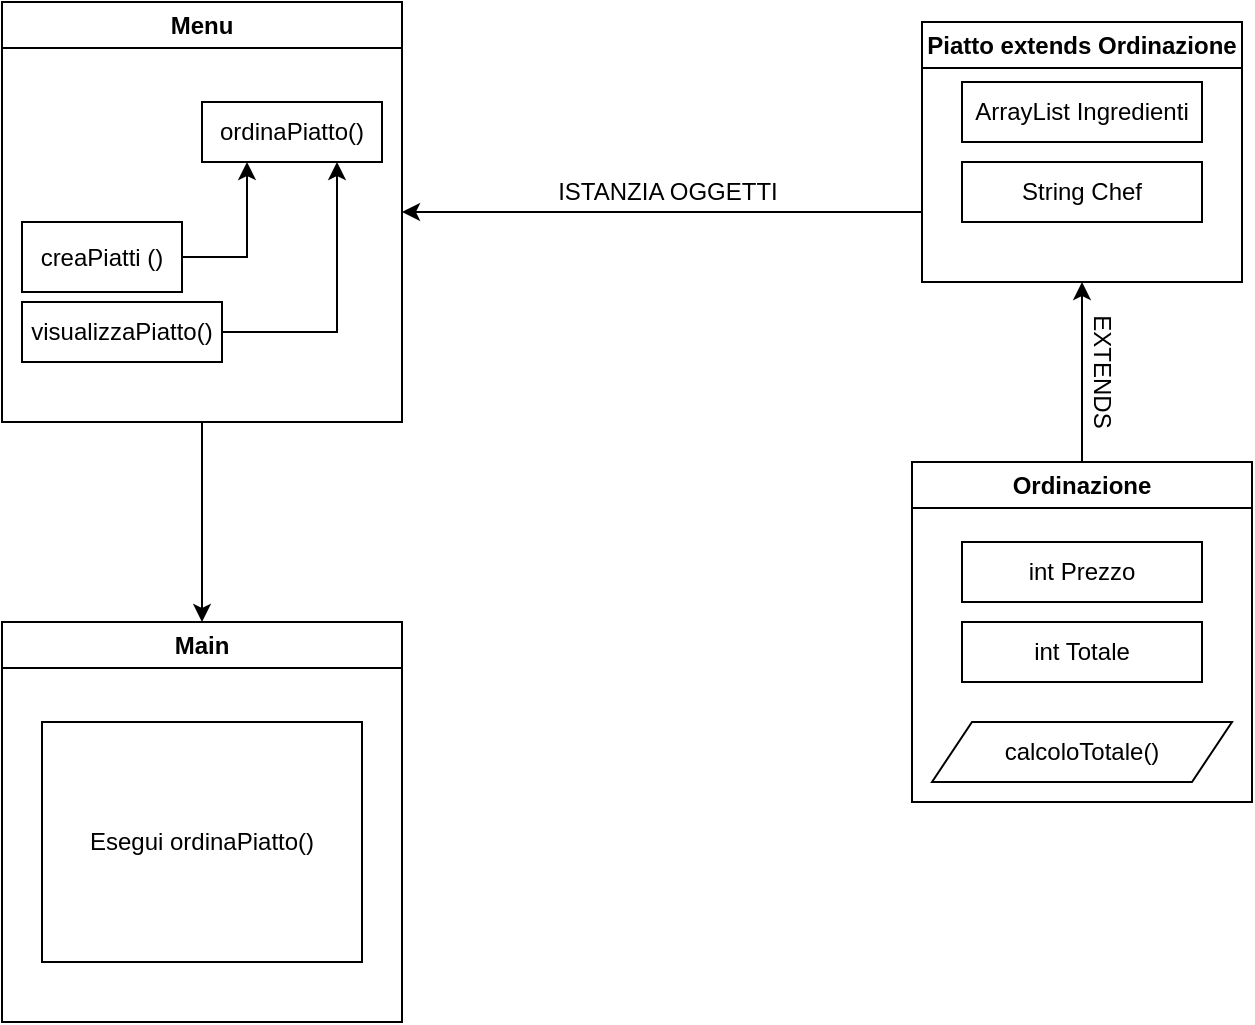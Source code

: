 <mxfile version="21.0.2" type="github">
  <diagram name="Pagina-1" id="Wvod2aN-stlIAWXuh_pl">
    <mxGraphModel dx="1393" dy="758" grid="1" gridSize="10" guides="1" tooltips="1" connect="1" arrows="1" fold="1" page="1" pageScale="1" pageWidth="827" pageHeight="1169" math="0" shadow="0">
      <root>
        <mxCell id="0" />
        <mxCell id="1" parent="0" />
        <mxCell id="U1h9MRZBQ17G50Z_o61W-23" style="edgeStyle=orthogonalEdgeStyle;rounded=0;orthogonalLoop=1;jettySize=auto;html=1;exitX=0.5;exitY=1;exitDx=0;exitDy=0;entryX=0.5;entryY=0;entryDx=0;entryDy=0;" edge="1" parent="1" source="U1h9MRZBQ17G50Z_o61W-1" target="U1h9MRZBQ17G50Z_o61W-22">
          <mxGeometry relative="1" as="geometry" />
        </mxCell>
        <mxCell id="U1h9MRZBQ17G50Z_o61W-1" value="Menu" style="swimlane;whiteSpace=wrap;html=1;startSize=23;" vertex="1" parent="1">
          <mxGeometry x="90" y="50" width="200" height="210" as="geometry" />
        </mxCell>
        <mxCell id="U1h9MRZBQ17G50Z_o61W-31" style="edgeStyle=orthogonalEdgeStyle;rounded=0;orthogonalLoop=1;jettySize=auto;html=1;exitX=1;exitY=0.5;exitDx=0;exitDy=0;entryX=0.25;entryY=1;entryDx=0;entryDy=0;" edge="1" parent="U1h9MRZBQ17G50Z_o61W-1" source="U1h9MRZBQ17G50Z_o61W-19" target="U1h9MRZBQ17G50Z_o61W-20">
          <mxGeometry relative="1" as="geometry" />
        </mxCell>
        <mxCell id="U1h9MRZBQ17G50Z_o61W-19" value="creaPiatti ()" style="whiteSpace=wrap;html=1;" vertex="1" parent="U1h9MRZBQ17G50Z_o61W-1">
          <mxGeometry x="10" y="110" width="80" height="35" as="geometry" />
        </mxCell>
        <mxCell id="U1h9MRZBQ17G50Z_o61W-20" value="ordinaPiatto()" style="rounded=0;whiteSpace=wrap;html=1;" vertex="1" parent="U1h9MRZBQ17G50Z_o61W-1">
          <mxGeometry x="100" y="50" width="90" height="30" as="geometry" />
        </mxCell>
        <mxCell id="U1h9MRZBQ17G50Z_o61W-32" style="edgeStyle=orthogonalEdgeStyle;rounded=0;orthogonalLoop=1;jettySize=auto;html=1;exitX=1;exitY=0.5;exitDx=0;exitDy=0;entryX=0.75;entryY=1;entryDx=0;entryDy=0;" edge="1" parent="U1h9MRZBQ17G50Z_o61W-1" source="U1h9MRZBQ17G50Z_o61W-30" target="U1h9MRZBQ17G50Z_o61W-20">
          <mxGeometry relative="1" as="geometry" />
        </mxCell>
        <mxCell id="U1h9MRZBQ17G50Z_o61W-30" value="visualizzaPiatto()" style="rounded=0;whiteSpace=wrap;html=1;" vertex="1" parent="U1h9MRZBQ17G50Z_o61W-1">
          <mxGeometry x="10" y="150" width="100" height="30" as="geometry" />
        </mxCell>
        <mxCell id="U1h9MRZBQ17G50Z_o61W-16" style="edgeStyle=orthogonalEdgeStyle;rounded=0;orthogonalLoop=1;jettySize=auto;html=1;exitX=0;exitY=0.5;exitDx=0;exitDy=0;entryX=1;entryY=0.5;entryDx=0;entryDy=0;" edge="1" parent="1" source="U1h9MRZBQ17G50Z_o61W-2" target="U1h9MRZBQ17G50Z_o61W-1">
          <mxGeometry relative="1" as="geometry">
            <Array as="points">
              <mxPoint x="550" y="155" />
            </Array>
          </mxGeometry>
        </mxCell>
        <mxCell id="U1h9MRZBQ17G50Z_o61W-2" value="Piatto extends Ordinazione" style="swimlane;whiteSpace=wrap;html=1;" vertex="1" parent="1">
          <mxGeometry x="550" y="60" width="160" height="130" as="geometry" />
        </mxCell>
        <mxCell id="U1h9MRZBQ17G50Z_o61W-8" value="ArrayList Ingredienti" style="whiteSpace=wrap;html=1;" vertex="1" parent="U1h9MRZBQ17G50Z_o61W-2">
          <mxGeometry x="20" y="30" width="120" height="30" as="geometry" />
        </mxCell>
        <mxCell id="U1h9MRZBQ17G50Z_o61W-10" value="String Chef" style="whiteSpace=wrap;html=1;" vertex="1" parent="U1h9MRZBQ17G50Z_o61W-2">
          <mxGeometry x="20" y="70" width="120" height="30" as="geometry" />
        </mxCell>
        <mxCell id="U1h9MRZBQ17G50Z_o61W-25" style="edgeStyle=orthogonalEdgeStyle;rounded=0;orthogonalLoop=1;jettySize=auto;html=1;exitX=0.5;exitY=0;exitDx=0;exitDy=0;entryX=0.5;entryY=1;entryDx=0;entryDy=0;" edge="1" parent="1" source="U1h9MRZBQ17G50Z_o61W-3" target="U1h9MRZBQ17G50Z_o61W-2">
          <mxGeometry relative="1" as="geometry" />
        </mxCell>
        <mxCell id="U1h9MRZBQ17G50Z_o61W-3" value="Ordinazione" style="swimlane;whiteSpace=wrap;html=1;" vertex="1" parent="1">
          <mxGeometry x="545" y="280" width="170" height="170" as="geometry" />
        </mxCell>
        <mxCell id="U1h9MRZBQ17G50Z_o61W-11" value="int Prezzo" style="whiteSpace=wrap;html=1;" vertex="1" parent="U1h9MRZBQ17G50Z_o61W-3">
          <mxGeometry x="25" y="40" width="120" height="30" as="geometry" />
        </mxCell>
        <mxCell id="U1h9MRZBQ17G50Z_o61W-13" value="calcoloTotale()" style="shape=parallelogram;perimeter=parallelogramPerimeter;whiteSpace=wrap;html=1;fixedSize=1;" vertex="1" parent="U1h9MRZBQ17G50Z_o61W-3">
          <mxGeometry x="10" y="130" width="150" height="30" as="geometry" />
        </mxCell>
        <mxCell id="U1h9MRZBQ17G50Z_o61W-29" value="int Totale" style="whiteSpace=wrap;html=1;" vertex="1" parent="U1h9MRZBQ17G50Z_o61W-3">
          <mxGeometry x="25" y="80" width="120" height="30" as="geometry" />
        </mxCell>
        <mxCell id="U1h9MRZBQ17G50Z_o61W-17" value="EXTENDS" style="text;html=1;strokeColor=none;fillColor=none;align=center;verticalAlign=middle;whiteSpace=wrap;rounded=0;rotation=90;" vertex="1" parent="1">
          <mxGeometry x="610" y="220" width="60" height="30" as="geometry" />
        </mxCell>
        <mxCell id="U1h9MRZBQ17G50Z_o61W-18" value="ISTANZIA OGGETTI" style="text;html=1;strokeColor=none;fillColor=none;align=center;verticalAlign=middle;whiteSpace=wrap;rounded=0;" vertex="1" parent="1">
          <mxGeometry x="360" y="130" width="126" height="30" as="geometry" />
        </mxCell>
        <mxCell id="U1h9MRZBQ17G50Z_o61W-22" value="Main" style="swimlane;whiteSpace=wrap;html=1;" vertex="1" parent="1">
          <mxGeometry x="90" y="360" width="200" height="200" as="geometry" />
        </mxCell>
        <mxCell id="U1h9MRZBQ17G50Z_o61W-24" value="Esegui ordinaPiatto()" style="whiteSpace=wrap;html=1;" vertex="1" parent="U1h9MRZBQ17G50Z_o61W-22">
          <mxGeometry x="20" y="50" width="160" height="120" as="geometry" />
        </mxCell>
      </root>
    </mxGraphModel>
  </diagram>
</mxfile>
